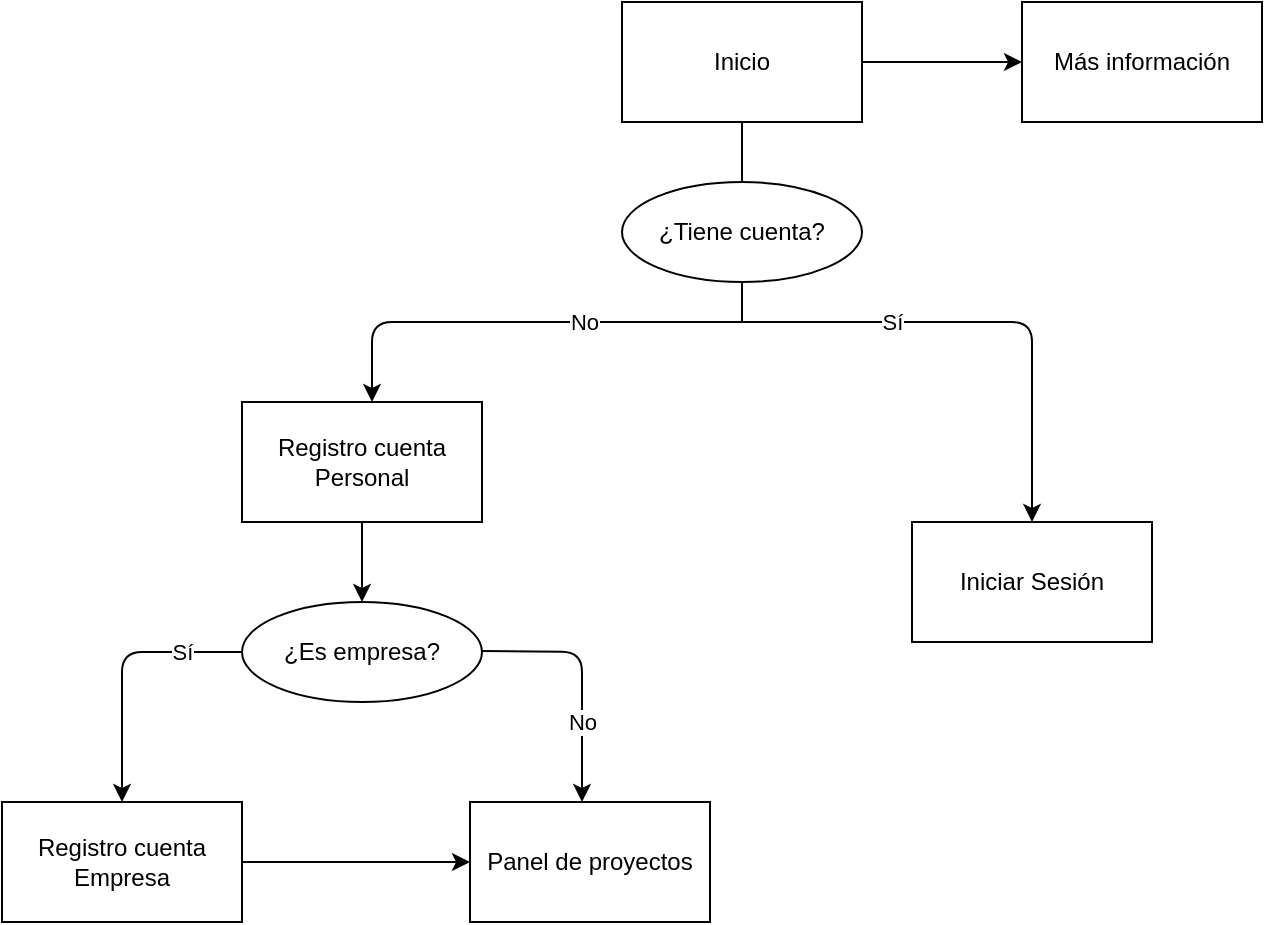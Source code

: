 <mxfile>
    <diagram id="ZMR-AlvkD7MDftKSi2A_" name="Flujo registro">
        <mxGraphModel dx="1174" dy="790" grid="1" gridSize="10" guides="1" tooltips="1" connect="1" arrows="1" fold="1" page="1" pageScale="1" pageWidth="827" pageHeight="1169" math="0" shadow="0">
            <root>
                <mxCell id="0"/>
                <mxCell id="1" parent="0"/>
                <mxCell id="2" value="Más información" style="rounded=0;whiteSpace=wrap;html=1;" vertex="1" parent="1">
                    <mxGeometry x="570" y="10" width="120" height="60" as="geometry"/>
                </mxCell>
                <mxCell id="3" value="Registro cuenta Personal" style="rounded=0;whiteSpace=wrap;html=1;" vertex="1" parent="1">
                    <mxGeometry x="180" y="210" width="120" height="60" as="geometry"/>
                </mxCell>
                <mxCell id="4" value="Iniciar Sesión" style="rounded=0;whiteSpace=wrap;html=1;" vertex="1" parent="1">
                    <mxGeometry x="515" y="270" width="120" height="60" as="geometry"/>
                </mxCell>
                <mxCell id="6" value="Registro cuenta Empresa" style="rounded=0;whiteSpace=wrap;html=1;" vertex="1" parent="1">
                    <mxGeometry x="60" y="410" width="120" height="60" as="geometry"/>
                </mxCell>
                <mxCell id="10" value="Inicio" style="rounded=0;whiteSpace=wrap;html=1;" vertex="1" parent="1">
                    <mxGeometry x="370" y="10" width="120" height="60" as="geometry"/>
                </mxCell>
                <mxCell id="11" value="" style="endArrow=classic;html=1;entryX=0.5;entryY=0;entryDx=0;entryDy=0;" edge="1" parent="1" target="4">
                    <mxGeometry relative="1" as="geometry">
                        <mxPoint x="420" y="170" as="sourcePoint"/>
                        <mxPoint x="550" y="170" as="targetPoint"/>
                        <Array as="points">
                            <mxPoint x="575" y="170"/>
                        </Array>
                    </mxGeometry>
                </mxCell>
                <mxCell id="12" value="Sí" style="edgeLabel;resizable=0;html=1;align=center;verticalAlign=middle;" connectable="0" vertex="1" parent="11">
                    <mxGeometry relative="1" as="geometry">
                        <mxPoint x="-43" as="offset"/>
                    </mxGeometry>
                </mxCell>
                <mxCell id="13" value="" style="endArrow=classic;html=1;" edge="1" parent="1">
                    <mxGeometry relative="1" as="geometry">
                        <mxPoint x="420" y="170" as="sourcePoint"/>
                        <mxPoint x="245" y="210" as="targetPoint"/>
                        <Array as="points">
                            <mxPoint x="245" y="170"/>
                        </Array>
                    </mxGeometry>
                </mxCell>
                <mxCell id="14" value="No" style="edgeLabel;resizable=0;html=1;align=center;verticalAlign=middle;" connectable="0" vertex="1" parent="13">
                    <mxGeometry relative="1" as="geometry">
                        <mxPoint x="38" as="offset"/>
                    </mxGeometry>
                </mxCell>
                <mxCell id="15" value="¿Tiene cuenta?" style="ellipse;whiteSpace=wrap;html=1;" vertex="1" parent="1">
                    <mxGeometry x="370" y="100" width="120" height="50" as="geometry"/>
                </mxCell>
                <mxCell id="16" value="" style="endArrow=none;html=1;entryX=0.5;entryY=1;entryDx=0;entryDy=0;" edge="1" parent="1" target="15">
                    <mxGeometry width="50" height="50" relative="1" as="geometry">
                        <mxPoint x="430" y="170" as="sourcePoint"/>
                        <mxPoint x="440" y="170" as="targetPoint"/>
                    </mxGeometry>
                </mxCell>
                <mxCell id="17" value="" style="endArrow=none;html=1;entryX=0.5;entryY=1;entryDx=0;entryDy=0;exitX=0.5;exitY=0;exitDx=0;exitDy=0;" edge="1" parent="1" source="15" target="10">
                    <mxGeometry width="50" height="50" relative="1" as="geometry">
                        <mxPoint x="390" y="220" as="sourcePoint"/>
                        <mxPoint x="440" y="170" as="targetPoint"/>
                    </mxGeometry>
                </mxCell>
                <mxCell id="20" value="¿Es empresa?" style="ellipse;whiteSpace=wrap;html=1;" vertex="1" parent="1">
                    <mxGeometry x="180" y="310" width="120" height="50" as="geometry"/>
                </mxCell>
                <mxCell id="26" value="" style="endArrow=classic;html=1;" edge="1" parent="1">
                    <mxGeometry relative="1" as="geometry">
                        <mxPoint x="300" y="334.5" as="sourcePoint"/>
                        <mxPoint x="350" y="410" as="targetPoint"/>
                        <Array as="points">
                            <mxPoint x="350" y="335"/>
                        </Array>
                    </mxGeometry>
                </mxCell>
                <mxCell id="27" value="No" style="edgeLabel;resizable=0;html=1;align=center;verticalAlign=middle;" connectable="0" vertex="1" parent="26">
                    <mxGeometry relative="1" as="geometry">
                        <mxPoint y="22" as="offset"/>
                    </mxGeometry>
                </mxCell>
                <mxCell id="28" value="" style="endArrow=classic;html=1;exitX=0;exitY=0.5;exitDx=0;exitDy=0;" edge="1" parent="1" source="20">
                    <mxGeometry relative="1" as="geometry">
                        <mxPoint x="119.5" y="360" as="sourcePoint"/>
                        <mxPoint x="120" y="410" as="targetPoint"/>
                        <Array as="points">
                            <mxPoint x="120" y="335"/>
                        </Array>
                    </mxGeometry>
                </mxCell>
                <mxCell id="29" value="Sí" style="edgeLabel;resizable=0;html=1;align=center;verticalAlign=middle;" connectable="0" vertex="1" parent="28">
                    <mxGeometry relative="1" as="geometry">
                        <mxPoint x="30" y="-8" as="offset"/>
                    </mxGeometry>
                </mxCell>
                <mxCell id="30" value="" style="endArrow=classic;html=1;entryX=0.5;entryY=0;entryDx=0;entryDy=0;exitX=0.5;exitY=1;exitDx=0;exitDy=0;" edge="1" parent="1" source="3" target="20">
                    <mxGeometry width="50" height="50" relative="1" as="geometry">
                        <mxPoint x="390" y="220" as="sourcePoint"/>
                        <mxPoint x="440" y="170" as="targetPoint"/>
                    </mxGeometry>
                </mxCell>
                <mxCell id="31" value="Panel de proyectos" style="rounded=0;whiteSpace=wrap;html=1;" vertex="1" parent="1">
                    <mxGeometry x="294" y="410" width="120" height="60" as="geometry"/>
                </mxCell>
                <mxCell id="32" value="" style="endArrow=classic;html=1;exitX=1;exitY=0.5;exitDx=0;exitDy=0;entryX=0;entryY=0.5;entryDx=0;entryDy=0;" edge="1" parent="1" source="6" target="31">
                    <mxGeometry width="50" height="50" relative="1" as="geometry">
                        <mxPoint x="390" y="520" as="sourcePoint"/>
                        <mxPoint x="440" y="470" as="targetPoint"/>
                    </mxGeometry>
                </mxCell>
                <mxCell id="33" value="" style="endArrow=classic;html=1;entryX=0;entryY=0.5;entryDx=0;entryDy=0;" edge="1" parent="1" target="2">
                    <mxGeometry width="50" height="50" relative="1" as="geometry">
                        <mxPoint x="490" y="40" as="sourcePoint"/>
                        <mxPoint x="540" y="-10" as="targetPoint"/>
                    </mxGeometry>
                </mxCell>
            </root>
        </mxGraphModel>
    </diagram>
    <diagram id="VJffnENC-hP-rw10sFQ2" name="Flujo inicio">
        <mxGraphModel dx="1174" dy="790" grid="1" gridSize="10" guides="1" tooltips="1" connect="1" arrows="1" fold="1" page="1" pageScale="1" pageWidth="827" pageHeight="1169" math="0" shadow="0">
            <root>
                <mxCell id="7apI2crul1Oy_uuVkQKT-0"/>
                <mxCell id="7apI2crul1Oy_uuVkQKT-1" parent="7apI2crul1Oy_uuVkQKT-0"/>
                <mxCell id="0s7sUke5JU6CEGV_upHh-0" value="Más información" style="rounded=0;whiteSpace=wrap;html=1;" vertex="1" parent="7apI2crul1Oy_uuVkQKT-1">
                    <mxGeometry x="340" y="70" width="120" height="60" as="geometry"/>
                </mxCell>
                <mxCell id="0s7sUke5JU6CEGV_upHh-1" value="Registro" style="rounded=0;whiteSpace=wrap;html=1;" vertex="1" parent="7apI2crul1Oy_uuVkQKT-1">
                    <mxGeometry x="50" y="270" width="120" height="60" as="geometry"/>
                </mxCell>
                <mxCell id="0s7sUke5JU6CEGV_upHh-2" value="Iniciar Sesión" style="rounded=0;whiteSpace=wrap;html=1;" vertex="1" parent="7apI2crul1Oy_uuVkQKT-1">
                    <mxGeometry x="230" y="270" width="120" height="60" as="geometry"/>
                </mxCell>
                <mxCell id="0s7sUke5JU6CEGV_upHh-3" value="Inicio" style="rounded=0;whiteSpace=wrap;html=1;" vertex="1" parent="7apI2crul1Oy_uuVkQKT-1">
                    <mxGeometry x="140" y="70" width="120" height="60" as="geometry"/>
                </mxCell>
                <mxCell id="0s7sUke5JU6CEGV_upHh-4" value="¿Tiene cuenta?" style="ellipse;whiteSpace=wrap;html=1;" vertex="1" parent="7apI2crul1Oy_uuVkQKT-1">
                    <mxGeometry x="140" y="160" width="120" height="50" as="geometry"/>
                </mxCell>
                <mxCell id="SBD1OzEGZGuT4D7GHFWZ-0" value="" style="endArrow=classic;html=1;entryX=0.5;entryY=0;entryDx=0;entryDy=0;" edge="1" parent="7apI2crul1Oy_uuVkQKT-1" target="0s7sUke5JU6CEGV_upHh-2">
                    <mxGeometry relative="1" as="geometry">
                        <mxPoint x="189" y="230" as="sourcePoint"/>
                        <mxPoint x="350" y="270" as="targetPoint"/>
                        <Array as="points">
                            <mxPoint x="290" y="230"/>
                        </Array>
                    </mxGeometry>
                </mxCell>
                <mxCell id="SBD1OzEGZGuT4D7GHFWZ-1" value="Sí" style="edgeLabel;resizable=0;html=1;align=center;verticalAlign=middle;" connectable="0" vertex="1" parent="SBD1OzEGZGuT4D7GHFWZ-0">
                    <mxGeometry relative="1" as="geometry">
                        <mxPoint x="-10" as="offset"/>
                    </mxGeometry>
                </mxCell>
                <mxCell id="SBD1OzEGZGuT4D7GHFWZ-2" value="" style="endArrow=classic;html=1;entryX=0.5;entryY=0;entryDx=0;entryDy=0;" edge="1" parent="7apI2crul1Oy_uuVkQKT-1" target="0s7sUke5JU6CEGV_upHh-1">
                    <mxGeometry relative="1" as="geometry">
                        <mxPoint x="189" y="230" as="sourcePoint"/>
                        <mxPoint x="14" y="270" as="targetPoint"/>
                        <Array as="points">
                            <mxPoint x="110" y="230"/>
                        </Array>
                    </mxGeometry>
                </mxCell>
                <mxCell id="SBD1OzEGZGuT4D7GHFWZ-3" value="No" style="edgeLabel;resizable=0;html=1;align=center;verticalAlign=middle;" connectable="0" vertex="1" parent="SBD1OzEGZGuT4D7GHFWZ-2">
                    <mxGeometry relative="1" as="geometry">
                        <mxPoint x="38" as="offset"/>
                    </mxGeometry>
                </mxCell>
                <mxCell id="SBD1OzEGZGuT4D7GHFWZ-4" value="" style="endArrow=none;html=1;entryX=0.5;entryY=1;entryDx=0;entryDy=0;" edge="1" parent="7apI2crul1Oy_uuVkQKT-1">
                    <mxGeometry width="50" height="50" relative="1" as="geometry">
                        <mxPoint x="199" y="230" as="sourcePoint"/>
                        <mxPoint x="199" y="210" as="targetPoint"/>
                    </mxGeometry>
                </mxCell>
                <mxCell id="SBD1OzEGZGuT4D7GHFWZ-5" value="" style="endArrow=none;html=1;entryX=0.5;entryY=1;entryDx=0;entryDy=0;exitX=0.5;exitY=0;exitDx=0;exitDy=0;" edge="1" parent="7apI2crul1Oy_uuVkQKT-1">
                    <mxGeometry width="50" height="50" relative="1" as="geometry">
                        <mxPoint x="199" y="160" as="sourcePoint"/>
                        <mxPoint x="199" y="130" as="targetPoint"/>
                    </mxGeometry>
                </mxCell>
                <mxCell id="SBD1OzEGZGuT4D7GHFWZ-6" value="" style="endArrow=classic;html=1;entryX=0;entryY=0.5;entryDx=0;entryDy=0;" edge="1" parent="7apI2crul1Oy_uuVkQKT-1">
                    <mxGeometry width="50" height="50" relative="1" as="geometry">
                        <mxPoint x="259" y="100" as="sourcePoint"/>
                        <mxPoint x="339" y="100" as="targetPoint"/>
                    </mxGeometry>
                </mxCell>
                <mxCell id="SBD1OzEGZGuT4D7GHFWZ-8" value="Panel de proyectos" style="rounded=0;whiteSpace=wrap;html=1;" vertex="1" parent="7apI2crul1Oy_uuVkQKT-1">
                    <mxGeometry x="230" y="460" width="120" height="60" as="geometry"/>
                </mxCell>
                <mxCell id="SBD1OzEGZGuT4D7GHFWZ-9" value="¿Datos correctos?" style="ellipse;whiteSpace=wrap;html=1;" vertex="1" parent="7apI2crul1Oy_uuVkQKT-1">
                    <mxGeometry x="230" y="360" width="120" height="50" as="geometry"/>
                </mxCell>
                <mxCell id="SBD1OzEGZGuT4D7GHFWZ-10" value="" style="endArrow=classic;html=1;entryX=1;entryY=0.5;entryDx=0;entryDy=0;" edge="1" parent="7apI2crul1Oy_uuVkQKT-1" target="0s7sUke5JU6CEGV_upHh-2">
                    <mxGeometry relative="1" as="geometry">
                        <mxPoint x="350" y="384.5" as="sourcePoint"/>
                        <mxPoint x="440" y="320" as="targetPoint"/>
                        <Array as="points">
                            <mxPoint x="440" y="385"/>
                            <mxPoint x="440" y="300"/>
                        </Array>
                    </mxGeometry>
                </mxCell>
                <mxCell id="SBD1OzEGZGuT4D7GHFWZ-11" value="No" style="edgeLabel;resizable=0;html=1;align=center;verticalAlign=middle;" connectable="0" vertex="1" parent="SBD1OzEGZGuT4D7GHFWZ-10">
                    <mxGeometry relative="1" as="geometry"/>
                </mxCell>
                <mxCell id="SBD1OzEGZGuT4D7GHFWZ-12" value="" style="endArrow=classic;html=1;" edge="1" parent="7apI2crul1Oy_uuVkQKT-1">
                    <mxGeometry width="50" height="50" relative="1" as="geometry">
                        <mxPoint x="289.5" y="330" as="sourcePoint"/>
                        <mxPoint x="290" y="360" as="targetPoint"/>
                    </mxGeometry>
                </mxCell>
                <mxCell id="SBD1OzEGZGuT4D7GHFWZ-13" value="" style="endArrow=classic;html=1;entryX=0.5;entryY=0;entryDx=0;entryDy=0;exitX=0.5;exitY=1;exitDx=0;exitDy=0;" edge="1" parent="7apI2crul1Oy_uuVkQKT-1" source="SBD1OzEGZGuT4D7GHFWZ-9" target="SBD1OzEGZGuT4D7GHFWZ-8">
                    <mxGeometry relative="1" as="geometry">
                        <mxPoint x="280" y="420" as="sourcePoint"/>
                        <mxPoint x="380" y="420" as="targetPoint"/>
                    </mxGeometry>
                </mxCell>
                <mxCell id="SBD1OzEGZGuT4D7GHFWZ-14" value="Sí" style="edgeLabel;resizable=0;html=1;align=center;verticalAlign=middle;" connectable="0" vertex="1" parent="SBD1OzEGZGuT4D7GHFWZ-13">
                    <mxGeometry relative="1" as="geometry"/>
                </mxCell>
                <mxCell id="SBD1OzEGZGuT4D7GHFWZ-16" value="Agregar tarea" style="rounded=0;whiteSpace=wrap;html=1;" vertex="1" parent="7apI2crul1Oy_uuVkQKT-1">
                    <mxGeometry x="36.5" y="620" width="120" height="60" as="geometry"/>
                </mxCell>
                <mxCell id="SBD1OzEGZGuT4D7GHFWZ-17" value="Agregar proyecto" style="rounded=0;whiteSpace=wrap;html=1;" vertex="1" parent="7apI2crul1Oy_uuVkQKT-1">
                    <mxGeometry x="36.5" y="534.5" width="120" height="60" as="geometry"/>
                </mxCell>
                <mxCell id="SBD1OzEGZGuT4D7GHFWZ-18" value="Comenzar sesión de trabajo" style="rounded=0;whiteSpace=wrap;html=1;" vertex="1" parent="7apI2crul1Oy_uuVkQKT-1">
                    <mxGeometry x="40" y="710" width="120" height="60" as="geometry"/>
                </mxCell>
                <mxCell id="SBD1OzEGZGuT4D7GHFWZ-23" value="¿Cuenta de empresa?" style="ellipse;whiteSpace=wrap;html=1;" vertex="1" parent="7apI2crul1Oy_uuVkQKT-1">
                    <mxGeometry x="230" y="534.5" width="120" height="50" as="geometry"/>
                </mxCell>
                <mxCell id="SBD1OzEGZGuT4D7GHFWZ-24" value="¿Usuario admin?" style="ellipse;whiteSpace=wrap;html=1;" vertex="1" parent="7apI2crul1Oy_uuVkQKT-1">
                    <mxGeometry x="390" y="535" width="120" height="50" as="geometry"/>
                </mxCell>
                <mxCell id="SBD1OzEGZGuT4D7GHFWZ-25" value="Agregar tarea" style="rounded=0;whiteSpace=wrap;html=1;" vertex="1" parent="7apI2crul1Oy_uuVkQKT-1">
                    <mxGeometry x="633.5" y="530" width="120" height="60" as="geometry"/>
                </mxCell>
                <mxCell id="SBD1OzEGZGuT4D7GHFWZ-26" value="Agregar proyecto" style="rounded=0;whiteSpace=wrap;html=1;" vertex="1" parent="7apI2crul1Oy_uuVkQKT-1">
                    <mxGeometry x="633.5" y="442.25" width="120" height="60" as="geometry"/>
                </mxCell>
                <mxCell id="SBD1OzEGZGuT4D7GHFWZ-27" value="Comenzar sesión de trabajo" style="rounded=0;whiteSpace=wrap;html=1;" vertex="1" parent="7apI2crul1Oy_uuVkQKT-1">
                    <mxGeometry x="633.5" y="617.75" width="120" height="60" as="geometry"/>
                </mxCell>
                <mxCell id="SBD1OzEGZGuT4D7GHFWZ-28" value="Comenzar sesión de trabajo" style="rounded=0;whiteSpace=wrap;html=1;" vertex="1" parent="7apI2crul1Oy_uuVkQKT-1">
                    <mxGeometry x="320" y="820" width="120" height="60" as="geometry"/>
                </mxCell>
                <mxCell id="SBD1OzEGZGuT4D7GHFWZ-29" value="" style="endArrow=classic;html=1;entryX=0.5;entryY=0;entryDx=0;entryDy=0;" edge="1" parent="7apI2crul1Oy_uuVkQKT-1" target="SBD1OzEGZGuT4D7GHFWZ-28">
                    <mxGeometry relative="1" as="geometry">
                        <mxPoint x="446" y="585" as="sourcePoint"/>
                        <mxPoint x="381" y="730" as="targetPoint"/>
                        <Array as="points">
                            <mxPoint x="446" y="680"/>
                            <mxPoint x="381" y="680"/>
                        </Array>
                    </mxGeometry>
                </mxCell>
                <mxCell id="SBD1OzEGZGuT4D7GHFWZ-30" value="No" style="edgeLabel;resizable=0;html=1;align=center;verticalAlign=middle;" connectable="0" vertex="1" parent="SBD1OzEGZGuT4D7GHFWZ-29">
                    <mxGeometry relative="1" as="geometry">
                        <mxPoint x="53" y="-50" as="offset"/>
                    </mxGeometry>
                </mxCell>
                <mxCell id="SBD1OzEGZGuT4D7GHFWZ-31" value="Reporte empresa" style="rounded=0;whiteSpace=wrap;html=1;" vertex="1" parent="7apI2crul1Oy_uuVkQKT-1">
                    <mxGeometry x="633.5" y="720" width="120" height="60" as="geometry"/>
                </mxCell>
                <mxCell id="SBD1OzEGZGuT4D7GHFWZ-32" value="Reporte personal" style="rounded=0;whiteSpace=wrap;html=1;" vertex="1" parent="7apI2crul1Oy_uuVkQKT-1">
                    <mxGeometry x="40" y="810" width="120" height="60" as="geometry"/>
                </mxCell>
                <mxCell id="SBD1OzEGZGuT4D7GHFWZ-33" value="" style="endArrow=classic;html=1;" edge="1" parent="7apI2crul1Oy_uuVkQKT-1">
                    <mxGeometry relative="1" as="geometry">
                        <mxPoint x="350" y="559" as="sourcePoint"/>
                        <mxPoint x="390" y="559" as="targetPoint"/>
                    </mxGeometry>
                </mxCell>
                <mxCell id="SBD1OzEGZGuT4D7GHFWZ-34" value="Sí" style="edgeLabel;resizable=0;html=1;align=center;verticalAlign=middle;" connectable="0" vertex="1" parent="SBD1OzEGZGuT4D7GHFWZ-33">
                    <mxGeometry relative="1" as="geometry"/>
                </mxCell>
                <mxCell id="SBD1OzEGZGuT4D7GHFWZ-35" value="" style="endArrow=classic;html=1;" edge="1" parent="7apI2crul1Oy_uuVkQKT-1">
                    <mxGeometry relative="1" as="geometry">
                        <mxPoint x="226.5" y="559.5" as="sourcePoint"/>
                        <mxPoint x="156.5" y="560" as="targetPoint"/>
                    </mxGeometry>
                </mxCell>
                <mxCell id="SBD1OzEGZGuT4D7GHFWZ-36" value="No" style="edgeLabel;resizable=0;html=1;align=center;verticalAlign=middle;" connectable="0" vertex="1" parent="SBD1OzEGZGuT4D7GHFWZ-35">
                    <mxGeometry relative="1" as="geometry"/>
                </mxCell>
                <mxCell id="SBD1OzEGZGuT4D7GHFWZ-37" value="" style="endArrow=classic;html=1;entryX=1;entryY=0.5;entryDx=0;entryDy=0;" edge="1" parent="7apI2crul1Oy_uuVkQKT-1" target="SBD1OzEGZGuT4D7GHFWZ-16">
                    <mxGeometry width="50" height="50" relative="1" as="geometry">
                        <mxPoint x="190" y="570" as="sourcePoint"/>
                        <mxPoint x="270" y="600" as="targetPoint"/>
                        <Array as="points">
                            <mxPoint x="190" y="650"/>
                        </Array>
                    </mxGeometry>
                </mxCell>
                <mxCell id="SBD1OzEGZGuT4D7GHFWZ-38" value="" style="endArrow=classic;html=1;entryX=1;entryY=0.5;entryDx=0;entryDy=0;" edge="1" parent="7apI2crul1Oy_uuVkQKT-1" target="SBD1OzEGZGuT4D7GHFWZ-18">
                    <mxGeometry width="50" height="50" relative="1" as="geometry">
                        <mxPoint x="190" y="640" as="sourcePoint"/>
                        <mxPoint x="440" y="570" as="targetPoint"/>
                        <Array as="points">
                            <mxPoint x="190" y="740"/>
                        </Array>
                    </mxGeometry>
                </mxCell>
                <mxCell id="SBD1OzEGZGuT4D7GHFWZ-39" value="" style="endArrow=classic;html=1;entryX=1;entryY=0.5;entryDx=0;entryDy=0;" edge="1" parent="7apI2crul1Oy_uuVkQKT-1" target="SBD1OzEGZGuT4D7GHFWZ-32">
                    <mxGeometry width="50" height="50" relative="1" as="geometry">
                        <mxPoint x="190" y="720" as="sourcePoint"/>
                        <mxPoint x="440" y="570" as="targetPoint"/>
                        <Array as="points">
                            <mxPoint x="190" y="840"/>
                        </Array>
                    </mxGeometry>
                </mxCell>
                <mxCell id="SBD1OzEGZGuT4D7GHFWZ-40" value="Reporte personal" style="rounded=0;whiteSpace=wrap;html=1;" vertex="1" parent="7apI2crul1Oy_uuVkQKT-1">
                    <mxGeometry x="450" y="820" width="120" height="60" as="geometry"/>
                </mxCell>
                <mxCell id="SBD1OzEGZGuT4D7GHFWZ-41" value="" style="endArrow=classic;html=1;entryX=0.5;entryY=0;entryDx=0;entryDy=0;" edge="1" parent="7apI2crul1Oy_uuVkQKT-1" target="SBD1OzEGZGuT4D7GHFWZ-40">
                    <mxGeometry width="50" height="50" relative="1" as="geometry">
                        <mxPoint x="446" y="640" as="sourcePoint"/>
                        <mxPoint x="511" y="730" as="targetPoint"/>
                        <Array as="points">
                            <mxPoint x="446" y="680"/>
                            <mxPoint x="511" y="680"/>
                        </Array>
                    </mxGeometry>
                </mxCell>
                <mxCell id="SBD1OzEGZGuT4D7GHFWZ-42" value="" style="endArrow=classic;html=1;entryX=0;entryY=0.5;entryDx=0;entryDy=0;" edge="1" parent="7apI2crul1Oy_uuVkQKT-1" target="SBD1OzEGZGuT4D7GHFWZ-25">
                    <mxGeometry relative="1" as="geometry">
                        <mxPoint x="510" y="559" as="sourcePoint"/>
                        <mxPoint x="610" y="559" as="targetPoint"/>
                    </mxGeometry>
                </mxCell>
                <mxCell id="SBD1OzEGZGuT4D7GHFWZ-43" value="Sí" style="edgeLabel;resizable=0;html=1;align=center;verticalAlign=middle;" connectable="0" vertex="1" parent="SBD1OzEGZGuT4D7GHFWZ-42">
                    <mxGeometry relative="1" as="geometry"/>
                </mxCell>
                <mxCell id="SBD1OzEGZGuT4D7GHFWZ-44" value="" style="endArrow=classic;html=1;entryX=0;entryY=0.5;entryDx=0;entryDy=0;" edge="1" parent="7apI2crul1Oy_uuVkQKT-1" target="SBD1OzEGZGuT4D7GHFWZ-26">
                    <mxGeometry width="50" height="50" relative="1" as="geometry">
                        <mxPoint x="590" y="560" as="sourcePoint"/>
                        <mxPoint x="640" y="510" as="targetPoint"/>
                        <Array as="points">
                            <mxPoint x="590" y="472"/>
                        </Array>
                    </mxGeometry>
                </mxCell>
                <mxCell id="SBD1OzEGZGuT4D7GHFWZ-45" value="" style="endArrow=classic;html=1;entryX=0;entryY=0.5;entryDx=0;entryDy=0;" edge="1" parent="7apI2crul1Oy_uuVkQKT-1" target="SBD1OzEGZGuT4D7GHFWZ-27">
                    <mxGeometry width="50" height="50" relative="1" as="geometry">
                        <mxPoint x="590" y="560" as="sourcePoint"/>
                        <mxPoint x="440" y="570" as="targetPoint"/>
                        <Array as="points">
                            <mxPoint x="590" y="648"/>
                        </Array>
                    </mxGeometry>
                </mxCell>
                <mxCell id="SBD1OzEGZGuT4D7GHFWZ-46" value="" style="endArrow=classic;html=1;entryX=0;entryY=0.5;entryDx=0;entryDy=0;" edge="1" parent="7apI2crul1Oy_uuVkQKT-1" target="SBD1OzEGZGuT4D7GHFWZ-31">
                    <mxGeometry width="50" height="50" relative="1" as="geometry">
                        <mxPoint x="590" y="560" as="sourcePoint"/>
                        <mxPoint x="440" y="570" as="targetPoint"/>
                        <Array as="points">
                            <mxPoint x="590" y="750"/>
                        </Array>
                    </mxGeometry>
                </mxCell>
                <mxCell id="SBD1OzEGZGuT4D7GHFWZ-47" value="Cerrar sesión" style="rounded=1;whiteSpace=wrap;html=1;" vertex="1" parent="7apI2crul1Oy_uuVkQKT-1">
                    <mxGeometry x="140" y="1020" width="560" height="60" as="geometry"/>
                </mxCell>
                <mxCell id="SBD1OzEGZGuT4D7GHFWZ-48" value="" style="endArrow=classic;html=1;entryX=0.5;entryY=0;entryDx=0;entryDy=0;dashed=1;" edge="1" parent="7apI2crul1Oy_uuVkQKT-1" target="SBD1OzEGZGuT4D7GHFWZ-47">
                    <mxGeometry width="50" height="50" relative="1" as="geometry">
                        <mxPoint x="190" y="580" as="sourcePoint"/>
                        <mxPoint x="440" y="770" as="targetPoint"/>
                        <Array as="points">
                            <mxPoint x="190" y="950"/>
                            <mxPoint x="420" y="950"/>
                        </Array>
                    </mxGeometry>
                </mxCell>
                <mxCell id="SBD1OzEGZGuT4D7GHFWZ-49" value="" style="endArrow=classic;html=1;entryX=0.5;entryY=0;entryDx=0;entryDy=0;dashed=1;" edge="1" parent="7apI2crul1Oy_uuVkQKT-1" target="SBD1OzEGZGuT4D7GHFWZ-47">
                    <mxGeometry width="50" height="50" relative="1" as="geometry">
                        <mxPoint x="460" y="680" as="sourcePoint"/>
                        <mxPoint x="470" y="730" as="targetPoint"/>
                        <Array as="points">
                            <mxPoint x="270" y="680"/>
                            <mxPoint x="270" y="910"/>
                            <mxPoint x="420" y="910"/>
                        </Array>
                    </mxGeometry>
                </mxCell>
                <mxCell id="SBD1OzEGZGuT4D7GHFWZ-50" value="" style="endArrow=classic;html=1;entryX=0.5;entryY=0;entryDx=0;entryDy=0;dashed=1;" edge="1" parent="7apI2crul1Oy_uuVkQKT-1" target="SBD1OzEGZGuT4D7GHFWZ-47">
                    <mxGeometry width="50" height="50" relative="1" as="geometry">
                        <mxPoint x="590" y="560" as="sourcePoint"/>
                        <mxPoint x="740" y="830" as="targetPoint"/>
                        <Array as="points">
                            <mxPoint x="590" y="960"/>
                            <mxPoint x="420" y="960"/>
                        </Array>
                    </mxGeometry>
                </mxCell>
                <mxCell id="SBD1OzEGZGuT4D7GHFWZ-51" value="" style="endArrow=classic;html=1;exitX=0;exitY=0.5;exitDx=0;exitDy=0;entryX=0;entryY=0.5;entryDx=0;entryDy=0;dashed=1;" edge="1" parent="7apI2crul1Oy_uuVkQKT-1" source="SBD1OzEGZGuT4D7GHFWZ-47" target="0s7sUke5JU6CEGV_upHh-3">
                    <mxGeometry width="50" height="50" relative="1" as="geometry">
                        <mxPoint x="90" y="1050" as="sourcePoint"/>
                        <mxPoint x="80" y="400" as="targetPoint"/>
                        <Array as="points">
                            <mxPoint x="20" y="1050"/>
                            <mxPoint x="20" y="100"/>
                        </Array>
                    </mxGeometry>
                </mxCell>
            </root>
        </mxGraphModel>
    </diagram>
    <diagram id="OPniNiq9Ay_L6r5O98CQ" name="Page-3">
        <mxGraphModel dx="1174" dy="790" grid="1" gridSize="10" guides="1" tooltips="1" connect="1" arrows="1" fold="1" page="1" pageScale="1" pageWidth="827" pageHeight="1169" math="0" shadow="0">
            <root>
                <mxCell id="hSThjyGEiX5VOvuCAGIz-0"/>
                <mxCell id="hSThjyGEiX5VOvuCAGIz-1" parent="hSThjyGEiX5VOvuCAGIz-0"/>
            </root>
        </mxGraphModel>
    </diagram>
</mxfile>